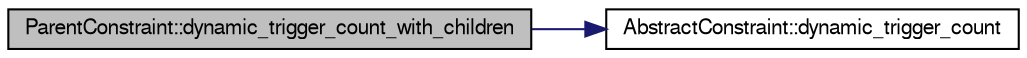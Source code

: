 digraph G
{
  edge [fontname="FreeSans",fontsize="10",labelfontname="FreeSans",labelfontsize="10"];
  node [fontname="FreeSans",fontsize="10",shape=record];
  rankdir=LR;
  Node1 [label="ParentConstraint::dynamic_trigger_count_with_children",height=0.2,width=0.4,color="black", fillcolor="grey75", style="filled" fontcolor="black"];
  Node1 -> Node2 [color="midnightblue",fontsize="10",style="solid",fontname="FreeSans"];
  Node2 [label="AbstractConstraint::dynamic_trigger_count",height=0.2,width=0.4,color="black", fillcolor="white", style="filled",URL="$class_abstract_constraint.html#9bb2ec6e576875a3b129d4523ba37166"];
}
